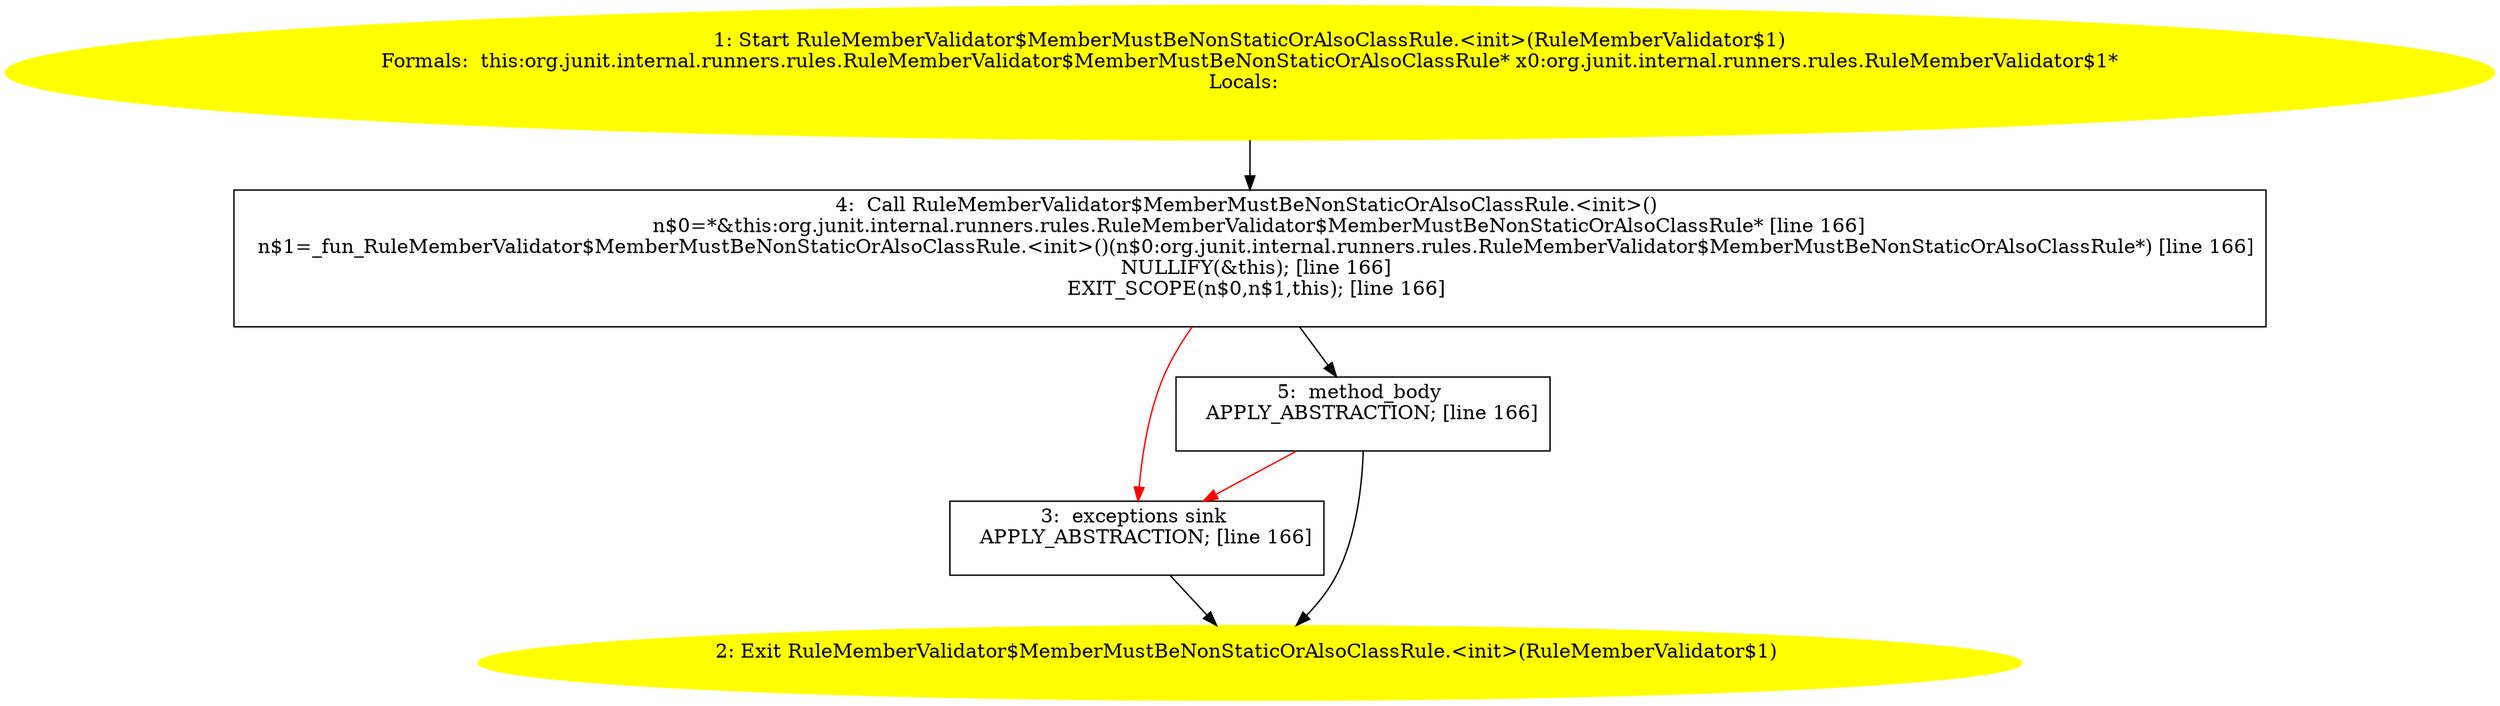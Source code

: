 /* @generated */
digraph cfg {
"org.junit.internal.runners.rules.RuleMemberValidator$MemberMustBeNonStaticOrAlsoClassRule.<init>(org.f37f95631c0eee7acd8989ef02f2bcd1_1" [label="1: Start RuleMemberValidator$MemberMustBeNonStaticOrAlsoClassRule.<init>(RuleMemberValidator$1)\nFormals:  this:org.junit.internal.runners.rules.RuleMemberValidator$MemberMustBeNonStaticOrAlsoClassRule* x0:org.junit.internal.runners.rules.RuleMemberValidator$1*\nLocals:  \n  " color=yellow style=filled]
	

	 "org.junit.internal.runners.rules.RuleMemberValidator$MemberMustBeNonStaticOrAlsoClassRule.<init>(org.f37f95631c0eee7acd8989ef02f2bcd1_1" -> "org.junit.internal.runners.rules.RuleMemberValidator$MemberMustBeNonStaticOrAlsoClassRule.<init>(org.f37f95631c0eee7acd8989ef02f2bcd1_4" ;
"org.junit.internal.runners.rules.RuleMemberValidator$MemberMustBeNonStaticOrAlsoClassRule.<init>(org.f37f95631c0eee7acd8989ef02f2bcd1_2" [label="2: Exit RuleMemberValidator$MemberMustBeNonStaticOrAlsoClassRule.<init>(RuleMemberValidator$1) \n  " color=yellow style=filled]
	

"org.junit.internal.runners.rules.RuleMemberValidator$MemberMustBeNonStaticOrAlsoClassRule.<init>(org.f37f95631c0eee7acd8989ef02f2bcd1_3" [label="3:  exceptions sink \n   APPLY_ABSTRACTION; [line 166]\n " shape="box"]
	

	 "org.junit.internal.runners.rules.RuleMemberValidator$MemberMustBeNonStaticOrAlsoClassRule.<init>(org.f37f95631c0eee7acd8989ef02f2bcd1_3" -> "org.junit.internal.runners.rules.RuleMemberValidator$MemberMustBeNonStaticOrAlsoClassRule.<init>(org.f37f95631c0eee7acd8989ef02f2bcd1_2" ;
"org.junit.internal.runners.rules.RuleMemberValidator$MemberMustBeNonStaticOrAlsoClassRule.<init>(org.f37f95631c0eee7acd8989ef02f2bcd1_4" [label="4:  Call RuleMemberValidator$MemberMustBeNonStaticOrAlsoClassRule.<init>() \n   n$0=*&this:org.junit.internal.runners.rules.RuleMemberValidator$MemberMustBeNonStaticOrAlsoClassRule* [line 166]\n  n$1=_fun_RuleMemberValidator$MemberMustBeNonStaticOrAlsoClassRule.<init>()(n$0:org.junit.internal.runners.rules.RuleMemberValidator$MemberMustBeNonStaticOrAlsoClassRule*) [line 166]\n  NULLIFY(&this); [line 166]\n  EXIT_SCOPE(n$0,n$1,this); [line 166]\n " shape="box"]
	

	 "org.junit.internal.runners.rules.RuleMemberValidator$MemberMustBeNonStaticOrAlsoClassRule.<init>(org.f37f95631c0eee7acd8989ef02f2bcd1_4" -> "org.junit.internal.runners.rules.RuleMemberValidator$MemberMustBeNonStaticOrAlsoClassRule.<init>(org.f37f95631c0eee7acd8989ef02f2bcd1_5" ;
	 "org.junit.internal.runners.rules.RuleMemberValidator$MemberMustBeNonStaticOrAlsoClassRule.<init>(org.f37f95631c0eee7acd8989ef02f2bcd1_4" -> "org.junit.internal.runners.rules.RuleMemberValidator$MemberMustBeNonStaticOrAlsoClassRule.<init>(org.f37f95631c0eee7acd8989ef02f2bcd1_3" [color="red" ];
"org.junit.internal.runners.rules.RuleMemberValidator$MemberMustBeNonStaticOrAlsoClassRule.<init>(org.f37f95631c0eee7acd8989ef02f2bcd1_5" [label="5:  method_body \n   APPLY_ABSTRACTION; [line 166]\n " shape="box"]
	

	 "org.junit.internal.runners.rules.RuleMemberValidator$MemberMustBeNonStaticOrAlsoClassRule.<init>(org.f37f95631c0eee7acd8989ef02f2bcd1_5" -> "org.junit.internal.runners.rules.RuleMemberValidator$MemberMustBeNonStaticOrAlsoClassRule.<init>(org.f37f95631c0eee7acd8989ef02f2bcd1_2" ;
	 "org.junit.internal.runners.rules.RuleMemberValidator$MemberMustBeNonStaticOrAlsoClassRule.<init>(org.f37f95631c0eee7acd8989ef02f2bcd1_5" -> "org.junit.internal.runners.rules.RuleMemberValidator$MemberMustBeNonStaticOrAlsoClassRule.<init>(org.f37f95631c0eee7acd8989ef02f2bcd1_3" [color="red" ];
}
